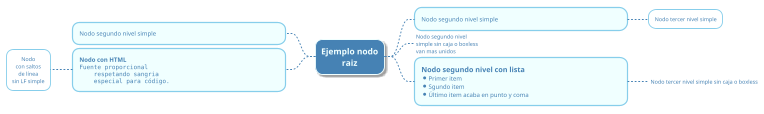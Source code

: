 @startmindmap

<style>
mindmapDiagram {
    :depth(0) {
        HorizontalAlignment center
        LineColor Azure
        BackgroundColor SteelBlue
        FontColor Azure
        FontSize 14
        FontStyle bold
        Shadowing 3
    }
    :depth(1) {
        Padding 12
        Margin 3
        LineColor SkyBlue
        LineThickness 2.0
        BackgroundColor Azure
        FontColor SteelBlue
        MaximumWidth 355
        MinimumWidth 355
        FontSize 10
    }
    :depth(2) {
        HorizontalAlignment center
        Margin 2
        LineColor SkyBlue
        BackgroundColor Trasparent
        FontColor SteelBlue
        FontSize 9
    }
    boxless {
        FontColor SteelBlue
        FontSize 9
    }
    arrow {
        LineStyle 3
        LineThickness 1.5
        LineColor SteelBlue
    }
}
</style>

skinparam backgroundColor Transparent
Scale 0.6

* Ejemplo nodo\nraiz

** Nodo segundo nivel simple

*** Nodo tercer nivel simple

**_ Nodo segundo nivel\nsimple sin caja o boxless\nvan mas unidos

**:==Nodo segundo nivel con lista
* Primer item
* Sgundo item
* Último item acaba en punto y coma;

***_ Nodo tercer nivel simple sin caja o boxless

left direction

** Nodo segundo nivel simple

**:<b>Nodo con HTML</b>
<code>
Fuente proporcional
    respetando sangria
    especial para código.
</code>;


***:Nodo 
con saltos
de línea
sin LF simple;

@endmindmap
